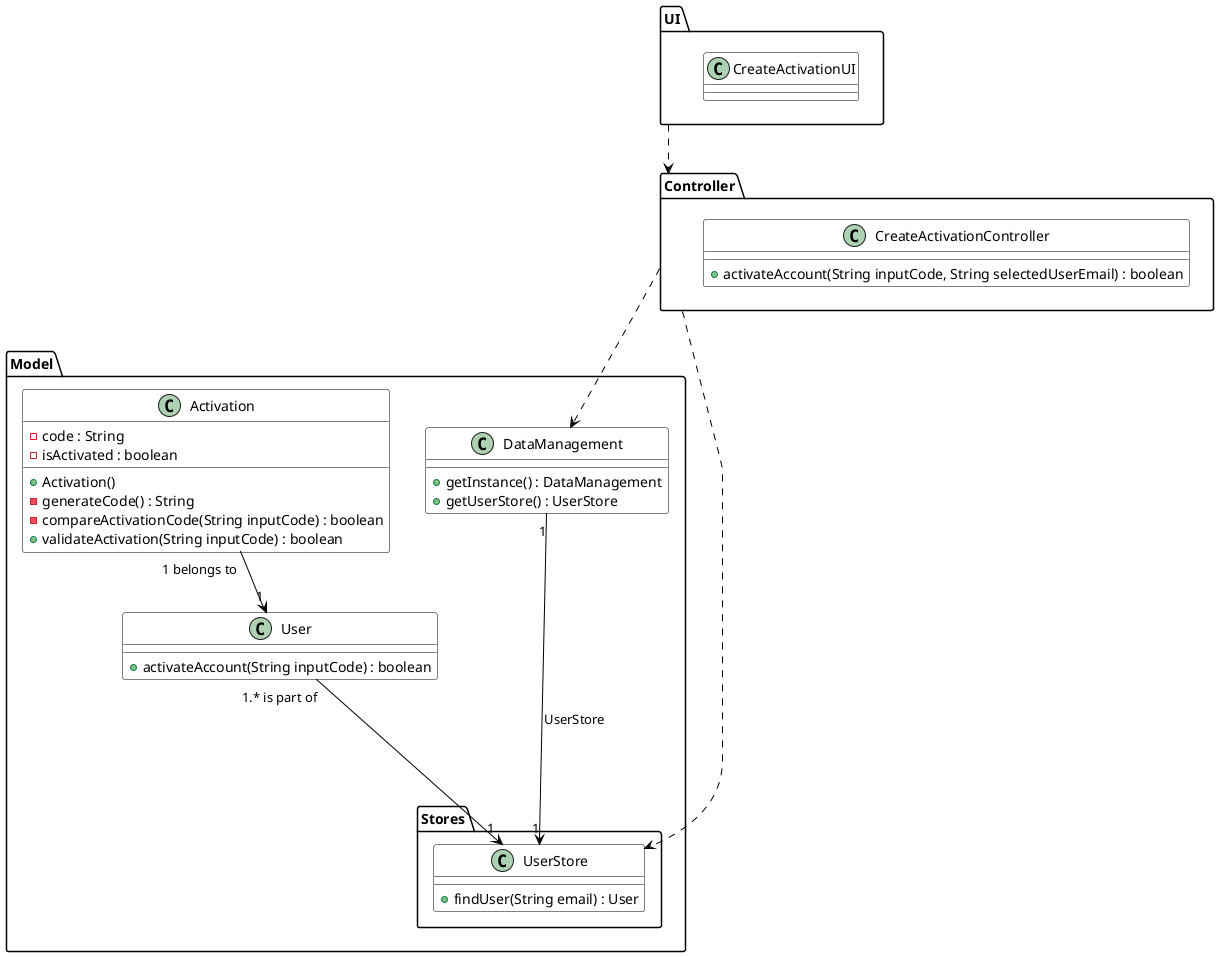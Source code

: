 @startuml
skinparam class {
BackgroundColor #white
ArrowColor #black
BorderColor #black
}
package "UI"{
class CreateActivationUI{}
}
package "Controller"{
class CreateActivationController {
+activateAccount(String inputCode, String selectedUserEmail) : boolean
}
}

package "Model" {
class DataManagement{
+getInstance() : DataManagement
+getUserStore() : UserStore
}

class User {
+activateAccount(String inputCode) : boolean
}

class Activation {
- code : String
- isActivated : boolean
+Activation()
-generateCode() : String
-compareActivationCode(String inputCode) : boolean
+validateActivation(String inputCode) : boolean
}
package "Stores" {
class UserStore {
	+findUser(String email) : User
}
}

"UI" ..> "Controller"
"Controller" ..> "DataManagement"
"Controller" ..> "UserStore"
Activation "1 belongs to " --> "1" User
User "1.* is part of" ---> "1" UserStore
DataManagement "1" ----> "1" UserStore : UserStore

@enduml